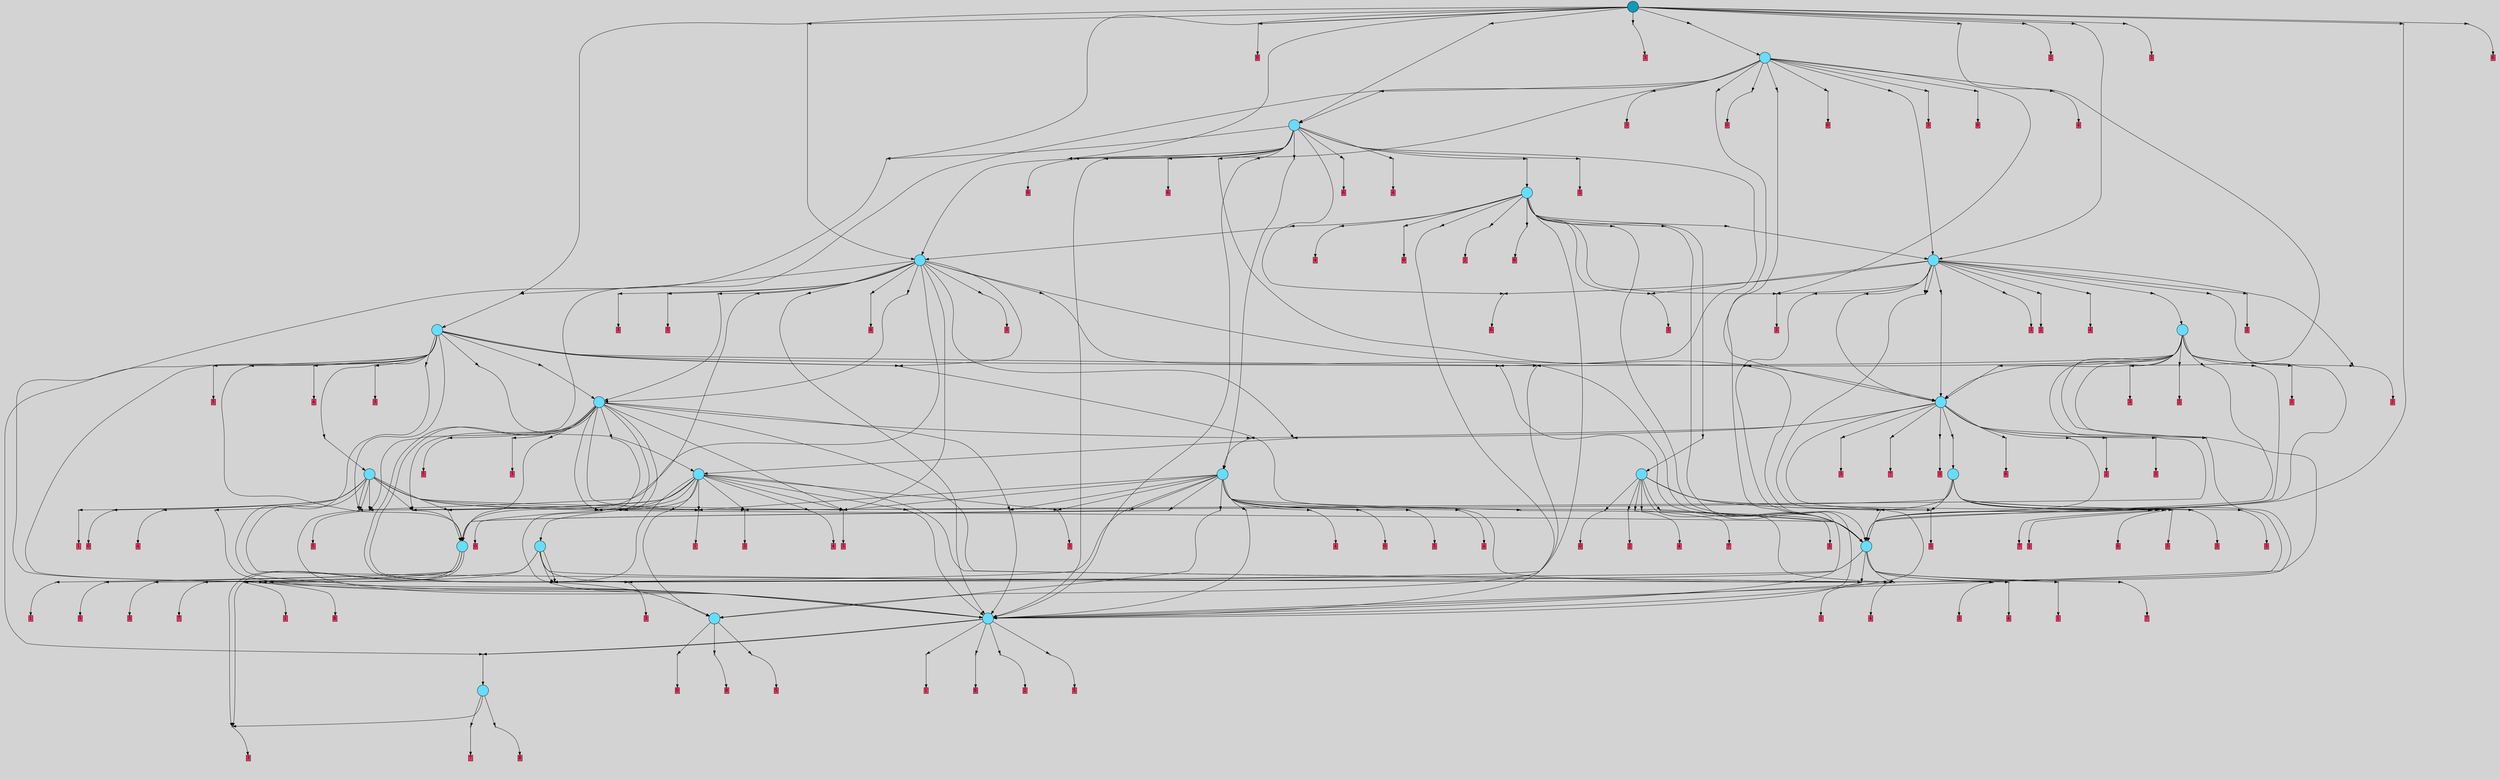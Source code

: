 // File exported with GEGELATI v1.3.1
// On the 2024-07-13 00:33:33
// With the MARL::MarlTPGGraphDotExporter
digraph{
	graph[pad = "0.212, 0.055" bgcolor = lightgray]
	node[shape=circle style = filled label = ""]
		T115 [fillcolor="#66ddff"]
		T201 [fillcolor="#66ddff"]
		T250 [fillcolor="#66ddff"]
		T272 [fillcolor="#66ddff"]
		T328 [fillcolor="#66ddff"]
		T329 [fillcolor="#66ddff"]
		T457 [fillcolor="#66ddff"]
		T469 [fillcolor="#66ddff"]
		T470 [fillcolor="#66ddff"]
		T471 [fillcolor="#66ddff"]
		T550 [fillcolor="#66ddff"]
		T615 [fillcolor="#66ddff"]
		T731 [fillcolor="#66ddff"]
		T766 [fillcolor="#66ddff"]
		T791 [fillcolor="#66ddff"]
		T822 [fillcolor="#66ddff"]
		T857 [fillcolor="#66ddff"]
		T918 [fillcolor="#66ddff"]
		T1012 [fillcolor="#66ddff"]
		T1122 [fillcolor="#66ddff"]
		T1140 [fillcolor="#1199bb"]
		P26508 [fillcolor="#cccccc" shape=point] //
		I26508 [shape=box style=invis label="1|7&4|1#4|5&#92;n5|1&3|1#1|1&#92;n"]
		P26508 -> I26508[style=invis]
		A15540 [fillcolor="#ff3366" shape=box margin=0.03 width=0 height=0 label="0"]
		T115 -> P26508 -> A15540
		P26509 [fillcolor="#cccccc" shape=point] //
		I26509 [shape=box style=invis label="8|3&2|2#0|4&#92;n2|7&0|3#2|2&#92;n8|7&2|7#2|1&#92;n2|0&1|2#1|7&#92;n6|3&1|7#2|4&#92;n"]
		P26509 -> I26509[style=invis]
		A15541 [fillcolor="#ff3366" shape=box margin=0.03 width=0 height=0 label="8"]
		T115 -> P26509 -> A15541
		P26510 [fillcolor="#cccccc" shape=point] //
		I26510 [shape=box style=invis label="1|5&3|4#2|4&#92;n7|5&2|3#0|1&#92;n4|2&0|1#3|4&#92;n"]
		P26510 -> I26510[style=invis]
		A15542 [fillcolor="#ff3366" shape=box margin=0.03 width=0 height=0 label="5"]
		T115 -> P26510 -> A15542
		P26511 [fillcolor="#cccccc" shape=point] //
		I26511 [shape=box style=invis label="0|6&4|1#1|4&#92;n4|6&4|6#4|2&#92;n7|5&2|0#3|2&#92;n0|3&3|4#1|6&#92;n3|7&3|0#2|7&#92;n3|4&0|0#4|6&#92;n"]
		P26511 -> I26511[style=invis]
		A15543 [fillcolor="#ff3366" shape=box margin=0.03 width=0 height=0 label="7"]
		T201 -> P26511 -> A15543
		P26512 [fillcolor="#cccccc" shape=point] //
		I26512 [shape=box style=invis label="8|5&4|1#4|4&#92;n0|0&2|5#2|7&#92;n"]
		P26512 -> I26512[style=invis]
		A15544 [fillcolor="#ff3366" shape=box margin=0.03 width=0 height=0 label="3"]
		T201 -> P26512 -> A15544
		P26513 [fillcolor="#cccccc" shape=point] //
		I26513 [shape=box style=invis label="1|3&1|0#4|1&#92;n1|6&4|2#3|0&#92;n1|0&2|7#2|4&#92;n7|7&4|6#1|7&#92;n3|5&4|6#3|6&#92;n5|7&2|7#4|0&#92;n7|1&1|7#1|1&#92;n2|3&3|3#4|0&#92;n"]
		P26513 -> I26513[style=invis]
		A15545 [fillcolor="#ff3366" shape=box margin=0.03 width=0 height=0 label="8"]
		T201 -> P26513 -> A15545
		P26514 [fillcolor="#cccccc" shape=point] //
		I26514 [shape=box style=invis label="0|3&1|4#4|1&#92;n5|4&0|3#1|5&#92;n4|1&1|5#2|1&#92;n4|4&1|1#0|5&#92;n6|4&0|1#2|0&#92;n6|2&3|6#3|1&#92;n3|7&4|1#0|0&#92;n6|5&4|4#1|7&#92;n0|0&0|5#2|4&#92;n"]
		P26514 -> I26514[style=invis]
		A15546 [fillcolor="#ff3366" shape=box margin=0.03 width=0 height=0 label="1"]
		T250 -> P26514 -> A15546
		T250 -> P26512
		P26515 [fillcolor="#cccccc" shape=point] //
		I26515 [shape=box style=invis label="2|5&3|2#1|0&#92;n0|0&0|2#2|2&#92;n2|3&4|6#2|0&#92;n0|5&1|7#4|4&#92;n5|6&4|7#3|0&#92;n1|5&0|2#3|3&#92;n8|7&2|3#2|0&#92;n2|7&1|3#0|6&#92;n8|4&3|0#1|6&#92;n6|2&0|7#1|0&#92;n"]
		P26515 -> I26515[style=invis]
		A15547 [fillcolor="#ff3366" shape=box margin=0.03 width=0 height=0 label="5"]
		T250 -> P26515 -> A15547
		P26516 [fillcolor="#cccccc" shape=point] //
		I26516 [shape=box style=invis label="8|6&2|7#3|1&#92;n6|3&3|2#0|5&#92;n1|5&2|0#3|1&#92;n0|6&1|6#1|0&#92;n7|7&3|6#2|2&#92;n1|3&0|4#2|1&#92;n"]
		P26516 -> I26516[style=invis]
		A15548 [fillcolor="#ff3366" shape=box margin=0.03 width=0 height=0 label="3"]
		T250 -> P26516 -> A15548
		T250 -> P26512
		P26517 [fillcolor="#cccccc" shape=point] //
		I26517 [shape=box style=invis label="0|5&1|5#3|4&#92;n5|6&4|6#2|0&#92;n8|4&3|0#1|6&#92;n8|2&3|3#1|1&#92;n6|2&1|5#4|1&#92;n4|7&0|2#2|2&#92;n8|7&2|3#2|0&#92;n"]
		P26517 -> I26517[style=invis]
		A15549 [fillcolor="#ff3366" shape=box margin=0.03 width=0 height=0 label="7"]
		T250 -> P26517 -> A15549
		P26518 [fillcolor="#cccccc" shape=point] //
		I26518 [shape=box style=invis label="0|3&1|4#4|1&#92;n6|4&0|3#0|5&#92;n3|7&2|4#2|0&#92;n3|7&4|1#0|0&#92;n4|4&1|1#0|5&#92;n0|0&0|5#2|6&#92;n4|1&1|5#2|1&#92;n6|7&3|6#3|1&#92;n"]
		P26518 -> I26518[style=invis]
		T272 -> P26518 -> T201
		P26519 [fillcolor="#cccccc" shape=point] //
		I26519 [shape=box style=invis label="0|0&0|1#1|5&#92;n2|7&0|5#1|1&#92;n"]
		P26519 -> I26519[style=invis]
		A15550 [fillcolor="#ff3366" shape=box margin=0.03 width=0 height=0 label="2"]
		T272 -> P26519 -> A15550
		T272 -> P26518
		P26520 [fillcolor="#cccccc" shape=point] //
		I26520 [shape=box style=invis label="0|0&0|2#2|2&#92;n2|3&4|6#2|0&#92;n0|5&1|7#4|4&#92;n5|6&4|7#3|0&#92;n1|5&0|2#3|3&#92;n2|7&1|3#0|6&#92;n4|5&3|6#4|7&#92;n8|3&2|3#2|0&#92;n8|4&3|0#1|6&#92;n6|2&0|7#1|0&#92;n"]
		P26520 -> I26520[style=invis]
		A15551 [fillcolor="#ff3366" shape=box margin=0.03 width=0 height=0 label="5"]
		T272 -> P26520 -> A15551
		P26521 [fillcolor="#cccccc" shape=point] //
		I26521 [shape=box style=invis label="0|3&1|4#4|1&#92;n6|4&0|3#0|5&#92;n4|1&1|5#2|1&#92;n6|2&3|6#3|1&#92;n4|4&1|1#0|5&#92;n6|4&0|1#2|0&#92;n3|7&4|1#0|4&#92;n6|2&0|7#0|6&#92;n0|0&0|5#2|4&#92;n"]
		P26521 -> I26521[style=invis]
		A15552 [fillcolor="#ff3366" shape=box margin=0.03 width=0 height=0 label="1"]
		T272 -> P26521 -> A15552
		P26522 [fillcolor="#cccccc" shape=point] //
		I26522 [shape=box style=invis label="5|6&2|6#2|0&#92;n2|7&0|0#3|6&#92;n6|7&0|3#4|7&#92;n8|5&2|7#0|2&#92;n3|0&2|0#4|3&#92;n7|4&3|3#2|1&#92;n"]
		P26522 -> I26522[style=invis]
		A15553 [fillcolor="#ff3366" shape=box margin=0.03 width=0 height=0 label="8"]
		T272 -> P26522 -> A15553
		P26523 [fillcolor="#cccccc" shape=point] //
		I26523 [shape=box style=invis label="2|6&0|5#1|6&#92;n5|6&4|3#4|7&#92;n0|4&1|4#4|1&#92;n3|7&2|4#2|0&#92;n4|0&1|5#4|1&#92;n5|4&1|1#1|5&#92;n6|4&0|2#3|5&#92;n6|5&0|6#4|2&#92;n8|6&1|1#0|6&#92;n"]
		P26523 -> I26523[style=invis]
		A15554 [fillcolor="#ff3366" shape=box margin=0.03 width=0 height=0 label="1"]
		T328 -> P26523 -> A15554
		P26524 [fillcolor="#cccccc" shape=point] //
		I26524 [shape=box style=invis label="6|3&3|5#3|5&#92;n8|7&3|4#1|5&#92;n2|4&3|5#3|4&#92;n6|4&2|4#1|0&#92;n0|0&2|0#3|1&#92;n0|3&4|3#1|7&#92;n2|7&2|4#4|6&#92;n"]
		P26524 -> I26524[style=invis]
		T328 -> P26524 -> T115
		P26525 [fillcolor="#cccccc" shape=point] //
		I26525 [shape=box style=invis label="0|5&1|5#3|4&#92;n8|2&3|3#1|1&#92;n8|4&3|0#1|6&#92;n5|6&4|6#2|0&#92;n6|2&1|5#3|1&#92;n4|7&0|2#2|2&#92;n8|7&2|3#2|0&#92;n"]
		P26525 -> I26525[style=invis]
		A15555 [fillcolor="#ff3366" shape=box margin=0.03 width=0 height=0 label="7"]
		T328 -> P26525 -> A15555
		P26526 [fillcolor="#cccccc" shape=point] //
		I26526 [shape=box style=invis label="6|4&0|1#2|0&#92;n6|5&0|7#1|6&#92;n7|7&3|1#1|3&#92;n6|2&3|6#3|1&#92;n6|7&4|5#0|4&#92;n0|0&0|5#1|4&#92;n4|4&1|1#0|5&#92;n1|1&0|2#4|4&#92;n2|7&3|3#2|5&#92;n"]
		P26526 -> I26526[style=invis]
		A15556 [fillcolor="#ff3366" shape=box margin=0.03 width=0 height=0 label="1"]
		T328 -> P26526 -> A15556
		P26527 [fillcolor="#cccccc" shape=point] //
		I26527 [shape=box style=invis label="6|6&1|0#3|2&#92;n8|6&4|6#4|4&#92;n7|0&2|5#2|7&#92;n"]
		P26527 -> I26527[style=invis]
		A15557 [fillcolor="#ff3366" shape=box margin=0.03 width=0 height=0 label="3"]
		T328 -> P26527 -> A15557
		P26528 [fillcolor="#cccccc" shape=point] //
		I26528 [shape=box style=invis label="0|0&2|5#2|7&#92;n7|1&2|6#2|0&#92;n1|0&3|5#2|5&#92;n"]
		P26528 -> I26528[style=invis]
		T328 -> P26528 -> T272
		P26529 [fillcolor="#cccccc" shape=point] //
		I26529 [shape=box style=invis label="6|1&1|5#1|6&#92;n3|7&3|4#1|5&#92;n7|0&2|5#2|7&#92;n8|6&4|1#1|4&#92;n"]
		P26529 -> I26529[style=invis]
		A15558 [fillcolor="#ff3366" shape=box margin=0.03 width=0 height=0 label="8"]
		T328 -> P26529 -> A15558
		P26530 [fillcolor="#cccccc" shape=point] //
		I26530 [shape=box style=invis label="0|7&2|2#4|7&#92;n8|5&2|0#3|5&#92;n4|7&0|5#2|4&#92;n5|6&1|3#1|1&#92;n2|0&4|2#2|5&#92;n5|5&2|6#1|2&#92;n6|6&3|5#3|7&#92;n0|1&3|7#4|5&#92;n3|6&0|5#1|5&#92;n"]
		P26530 -> I26530[style=invis]
		A15559 [fillcolor="#ff3366" shape=box margin=0.03 width=0 height=0 label="4"]
		T328 -> P26530 -> A15559
		T329 -> P26524
		P26531 [fillcolor="#cccccc" shape=point] //
		I26531 [shape=box style=invis label="6|2&3|6#3|1&#92;n6|5&0|7#1|6&#92;n7|7&3|1#1|3&#92;n6|4&0|1#0|0&#92;n6|7&4|5#0|4&#92;n0|0&0|5#1|4&#92;n4|4&1|1#0|5&#92;n1|1&0|2#4|4&#92;n2|7&3|3#2|5&#92;n4|7&1|4#0|1&#92;n"]
		P26531 -> I26531[style=invis]
		A15560 [fillcolor="#ff3366" shape=box margin=0.03 width=0 height=0 label="1"]
		T329 -> P26531 -> A15560
		P26532 [fillcolor="#cccccc" shape=point] //
		I26532 [shape=box style=invis label="7|1&2|6#2|0&#92;n0|1&2|5#2|7&#92;n6|1&2|7#2|1&#92;n1|0&3|5#2|5&#92;n"]
		P26532 -> I26532[style=invis]
		T329 -> P26532 -> T272
		P26533 [fillcolor="#cccccc" shape=point] //
		I26533 [shape=box style=invis label="0|7&2|2#4|7&#92;n8|1&2|0#3|5&#92;n4|7&0|5#2|4&#92;n5|6&1|3#1|1&#92;n6|6&3|5#3|7&#92;n2|0&4|2#2|5&#92;n0|1&3|7#4|5&#92;n3|6&0|5#1|5&#92;n"]
		P26533 -> I26533[style=invis]
		A15561 [fillcolor="#ff3366" shape=box margin=0.03 width=0 height=0 label="4"]
		T329 -> P26533 -> A15561
		P26534 [fillcolor="#cccccc" shape=point] //
		I26534 [shape=box style=invis label="6|1&1|5#1|6&#92;n8|6&4|1#2|4&#92;n3|1&3|4#1|5&#92;n7|0&2|5#2|7&#92;n"]
		P26534 -> I26534[style=invis]
		A15562 [fillcolor="#ff3366" shape=box margin=0.03 width=0 height=0 label="3"]
		T329 -> P26534 -> A15562
		T329 -> P26524
		P26535 [fillcolor="#cccccc" shape=point] //
		I26535 [shape=box style=invis label="8|7&1|3#2|0&#92;n2|5&3|2#1|0&#92;n7|5&4|1#4|4&#92;n0|0&0|2#2|2&#92;n0|5&1|7#4|4&#92;n7|7&1|3#1|6&#92;n1|5&0|2#3|3&#92;n5|6&4|7#3|0&#92;n2|0&3|6#4|4&#92;n8|4&3|0#1|6&#92;n"]
		P26535 -> I26535[style=invis]
		T457 -> P26535 -> T250
		P26536 [fillcolor="#cccccc" shape=point] //
		I26536 [shape=box style=invis label="2|6&1|3#2|5&#92;n8|7&4|0#2|3&#92;n1|0&3|5#2|5&#92;n5|4&3|7#3|5&#92;n7|6&1|0#2|0&#92;n4|0&2|6#2|0&#92;n"]
		P26536 -> I26536[style=invis]
		T457 -> P26536 -> T272
		P26537 [fillcolor="#cccccc" shape=point] //
		I26537 [shape=box style=invis label="5|6&4|4#3|2&#92;n5|7&4|3#0|5&#92;n3|0&3|4#4|0&#92;n7|3&2|0#3|1&#92;n5|3&3|1#2|2&#92;n2|5&2|1#2|5&#92;n0|2&0|4#3|6&#92;n8|3&1|5#0|3&#92;n8|4&2|2#3|6&#92;n7|5&0|6#4|5&#92;n"]
		P26537 -> I26537[style=invis]
		A15563 [fillcolor="#ff3366" shape=box margin=0.03 width=0 height=0 label="4"]
		T457 -> P26537 -> A15563
		P26538 [fillcolor="#cccccc" shape=point] //
		I26538 [shape=box style=invis label="6|4&0|1#2|0&#92;n2|7&3|3#2|5&#92;n7|7&3|1#1|3&#92;n6|7&4|5#0|4&#92;n0|0&0|5#1|4&#92;n4|6&1|1#0|5&#92;n1|1&0|2#4|4&#92;n6|5&0|7#1|6&#92;n"]
		P26538 -> I26538[style=invis]
		A15564 [fillcolor="#ff3366" shape=box margin=0.03 width=0 height=0 label="1"]
		T457 -> P26538 -> A15564
		P26539 [fillcolor="#cccccc" shape=point] //
		I26539 [shape=box style=invis label="1|5&4|7#4|5&#92;n1|5&1|0#0|0&#92;n3|0&4|2#3|2&#92;n"]
		P26539 -> I26539[style=invis]
		A15565 [fillcolor="#ff3366" shape=box margin=0.03 width=0 height=0 label="0"]
		T457 -> P26539 -> A15565
		P26540 [fillcolor="#cccccc" shape=point] //
		I26540 [shape=box style=invis label="6|0&4|7#0|4&#92;n8|4&2|4#3|2&#92;n2|4&2|5#2|5&#92;n4|7&3|2#0|1&#92;n"]
		P26540 -> I26540[style=invis]
		A15566 [fillcolor="#ff3366" shape=box margin=0.03 width=0 height=0 label="3"]
		T457 -> P26540 -> A15566
		P26541 [fillcolor="#cccccc" shape=point] //
		I26541 [shape=box style=invis label="7|4&0|5#3|0&#92;n6|6&2|0#4|4&#92;n4|4&0|0#1|5&#92;n6|7&3|5#3|3&#92;n0|4&4|5#4|5&#92;n0|4&1|4#4|1&#92;n3|2&0|2#2|2&#92;n1|7&0|7#3|3&#92;n2|5&3|2#1|0&#92;n6|0&1|4#1|0&#92;n"]
		P26541 -> I26541[style=invis]
		A15567 [fillcolor="#ff3366" shape=box margin=0.03 width=0 height=0 label="5"]
		T457 -> P26541 -> A15567
		P26542 [fillcolor="#cccccc" shape=point] //
		I26542 [shape=box style=invis label="0|6&1|6#3|1&#92;n3|2&2|6#3|6&#92;n4|3&2|5#2|0&#92;n0|7&0|7#3|0&#92;n5|0&4|7#2|6&#92;n6|7&0|2#0|0&#92;n"]
		P26542 -> I26542[style=invis]
		T457 -> P26542 -> T272
		T457 -> P26524
		T457 -> P26526
		P26543 [fillcolor="#cccccc" shape=point] //
		I26543 [shape=box style=invis label="5|6&1|3#1|1&#92;n8|1&2|0#3|0&#92;n1|7&0|5#4|2&#92;n8|7&2|5#2|4&#92;n3|0&2|3#1|5&#92;n6|5&3|7#4|7&#92;n"]
		P26543 -> I26543[style=invis]
		A15568 [fillcolor="#ff3366" shape=box margin=0.03 width=0 height=0 label="4"]
		T457 -> P26543 -> A15568
		P26544 [fillcolor="#cccccc" shape=point] //
		I26544 [shape=box style=invis label="2|4&3|6#3|6&#92;n0|1&3|0#3|5&#92;n7|1&0|4#1|6&#92;n7|1&3|0#0|7&#92;n3|1&3|4#3|0&#92;n3|5&3|0#2|0&#92;n7|7&1|3#4|0&#92;n4|5&2|2#2|0&#92;n5|6&3|2#1|6&#92;n"]
		P26544 -> I26544[style=invis]
		A15569 [fillcolor="#ff3366" shape=box margin=0.03 width=0 height=0 label="3"]
		T457 -> P26544 -> A15569
		P26545 [fillcolor="#cccccc" shape=point] //
		I26545 [shape=box style=invis label="2|0&4|0#3|6&#92;n7|6&1|6#0|3&#92;n"]
		P26545 -> I26545[style=invis]
		T457 -> P26545 -> T328
		P26546 [fillcolor="#cccccc" shape=point] //
		I26546 [shape=box style=invis label="2|4&3|5#3|4&#92;n8|7&3|4#1|5&#92;n4|3&3|5#3|5&#92;n6|4&2|4#1|0&#92;n0|0&2|0#3|1&#92;n2|7&2|4#4|6&#92;n"]
		P26546 -> I26546[style=invis]
		T457 -> P26546 -> T115
		P26547 [fillcolor="#cccccc" shape=point] //
		I26547 [shape=box style=invis label="8|7&1|3#2|0&#92;n2|5&3|2#1|0&#92;n7|5&4|1#4|4&#92;n5|6&4|7#3|0&#92;n0|5&3|7#4|4&#92;n7|7&1|3#1|6&#92;n1|5&0|2#3|3&#92;n0|0&0|2#2|2&#92;n2|0&3|6#4|4&#92;n8|4&3|0#1|6&#92;n"]
		P26547 -> I26547[style=invis]
		T457 -> P26547 -> T250
		P26548 [fillcolor="#cccccc" shape=point] //
		I26548 [shape=box style=invis label="7|5&4|1#4|4&#92;n8|7&1|3#2|0&#92;n0|0&0|2#2|2&#92;n2|3&3|6#4|4&#92;n7|7&1|3#1|6&#92;n0|0&2|2#3|7&#92;n1|5&0|2#4|3&#92;n0|5&1|7#4|4&#92;n5|6&4|7#3|3&#92;n8|4&3|0#1|6&#92;n"]
		P26548 -> I26548[style=invis]
		T469 -> P26548 -> T250
		P26549 [fillcolor="#cccccc" shape=point] //
		I26549 [shape=box style=invis label="4|0&2|6#2|0&#92;n2|6&1|3#2|5&#92;n7|7&1|0#2|0&#92;n5|1&4|6#2|0&#92;n"]
		P26549 -> I26549[style=invis]
		T469 -> P26549 -> T272
		P26550 [fillcolor="#cccccc" shape=point] //
		I26550 [shape=box style=invis label="2|0&4|0#3|6&#92;n7|6&3|6#0|3&#92;n7|1&0|3#1|6&#92;n"]
		P26550 -> I26550[style=invis]
		T469 -> P26550 -> T328
		P26551 [fillcolor="#cccccc" shape=point] //
		I26551 [shape=box style=invis label="1|5&4|7#4|5&#92;n1|5&4|5#0|4&#92;n7|0&4|0#4|6&#92;n"]
		P26551 -> I26551[style=invis]
		A15570 [fillcolor="#ff3366" shape=box margin=0.03 width=0 height=0 label="0"]
		T469 -> P26551 -> A15570
		P26552 [fillcolor="#cccccc" shape=point] //
		I26552 [shape=box style=invis label="1|7&0|2#4|0&#92;n6|7&0|2#4|5&#92;n1|5&0|6#1|0&#92;n3|3&2|6#4|6&#92;n7|0&1|6#4|0&#92;n"]
		P26552 -> I26552[style=invis]
		A15571 [fillcolor="#ff3366" shape=box margin=0.03 width=0 height=0 label="3"]
		T469 -> P26552 -> A15571
		T469 -> P26524
		P26553 [fillcolor="#cccccc" shape=point] //
		I26553 [shape=box style=invis label="8|7&1|3#2|0&#92;n2|5&3|2#1|0&#92;n7|5&4|1#4|4&#92;n0|0&0|2#2|2&#92;n0|5&1|7#4|4&#92;n5|6&4|7#3|0&#92;n1|5&0|2#3|3&#92;n7|7&1|7#1|6&#92;n2|0&3|6#4|4&#92;n8|4&3|0#1|6&#92;n"]
		P26553 -> I26553[style=invis]
		T469 -> P26553 -> T250
		P26554 [fillcolor="#cccccc" shape=point] //
		I26554 [shape=box style=invis label="6|0&1|5#2|2&#92;n3|2&1|3#0|7&#92;n2|0&3|5#3|4&#92;n0|0&2|0#1|1&#92;n2|1&2|4#2|4&#92;n6|3&0|5#3|5&#92;n0|3&4|3#1|7&#92;n1|1&4|3#0|4&#92;n8|7&2|4#1|5&#92;n"]
		P26554 -> I26554[style=invis]
		T469 -> P26554 -> T329
		P26555 [fillcolor="#cccccc" shape=point] //
		I26555 [shape=box style=invis label="8|3&1|5#0|3&#92;n5|1&3|1#4|0&#92;n2|0&2|0#3|0&#92;n0|2&0|4#3|6&#92;n7|0&2|1#3|0&#92;n5|0&4|0#3|7&#92;n7|3&2|0#3|1&#92;n5|7&4|3#0|2&#92;n5|0&1|2#1|6&#92;n"]
		P26555 -> I26555[style=invis]
		A15572 [fillcolor="#ff3366" shape=box margin=0.03 width=0 height=0 label="4"]
		T469 -> P26555 -> A15572
		T469 -> P26533
		T469 -> P26544
		T469 -> P26538
		P26556 [fillcolor="#cccccc" shape=point] //
		I26556 [shape=box style=invis label="8|7&1|3#2|1&#92;n6|2&0|7#1|0&#92;n5|1&3|7#2|4&#92;n6|2&4|6#1|0&#92;n3|7&4|3#3|0&#92;n2|6&1|3#0|1&#92;n5|1&2|0#1|4&#92;n0|0&0|2#2|2&#92;n7|5&4|3#0|3&#92;n4|7&3|5#3|0&#92;n"]
		P26556 -> I26556[style=invis]
		A15573 [fillcolor="#ff3366" shape=box margin=0.03 width=0 height=0 label="5"]
		T469 -> P26556 -> A15573
		T469 -> P26540
		P26557 [fillcolor="#cccccc" shape=point] //
		I26557 [shape=box style=invis label="2|4&3|5#3|4&#92;n0|5&3|0#2|7&#92;n8|7&3|4#1|5&#92;n6|3&3|5#3|5&#92;n6|4&2|4#1|0&#92;n0|0&2|0#3|1&#92;n0|3&4|3#1|7&#92;n2|7&2|4#4|6&#92;n"]
		P26557 -> I26557[style=invis]
		T469 -> P26557 -> T115
		T470 -> P26548
		P26558 [fillcolor="#cccccc" shape=point] //
		I26558 [shape=box style=invis label="2|6&1|3#2|5&#92;n8|7&4|0#2|3&#92;n4|0&2|6#2|0&#92;n7|6&1|0#2|0&#92;n5|1&4|6#2|0&#92;n"]
		P26558 -> I26558[style=invis]
		T470 -> P26558 -> T272
		T470 -> P26550
		P26559 [fillcolor="#cccccc" shape=point] //
		I26559 [shape=box style=invis label="1|3&4|5#0|4&#92;n1|5&4|7#4|5&#92;n7|0&4|0#4|6&#92;n"]
		P26559 -> I26559[style=invis]
		A15574 [fillcolor="#ff3366" shape=box margin=0.03 width=0 height=0 label="0"]
		T470 -> P26559 -> A15574
		T470 -> P26556
		T470 -> P26552
		T470 -> P26553
		P26560 [fillcolor="#cccccc" shape=point] //
		I26560 [shape=box style=invis label="0|1&3|7#4|5&#92;n8|1&2|0#3|5&#92;n8|3&2|3#2|5&#92;n4|7&3|5#2|4&#92;n5|6&1|3#1|1&#92;n6|6&3|5#3|7&#92;n2|0&4|2#2|5&#92;n0|7&2|2#4|7&#92;n3|6&0|5#1|5&#92;n"]
		P26560 -> I26560[style=invis]
		A15575 [fillcolor="#ff3366" shape=box margin=0.03 width=0 height=0 label="4"]
		T470 -> P26560 -> A15575
		T470 -> P26544
		P26561 [fillcolor="#cccccc" shape=point] //
		I26561 [shape=box style=invis label="6|4&0|1#2|0&#92;n4|6&1|1#0|4&#92;n2|7&3|3#2|5&#92;n6|7&4|5#0|4&#92;n2|7&3|1#1|3&#92;n0|0&0|5#1|4&#92;n6|0&4|3#3|0&#92;n6|5&0|7#1|6&#92;n"]
		P26561 -> I26561[style=invis]
		A15576 [fillcolor="#ff3366" shape=box margin=0.03 width=0 height=0 label="1"]
		T470 -> P26561 -> A15576
		P26562 [fillcolor="#cccccc" shape=point] //
		I26562 [shape=box style=invis label="2|0&3|2#4|0&#92;n6|7&0|2#0|0&#92;n4|7&2|5#2|0&#92;n3|2&4|6#3|6&#92;n0|7&0|7#3|0&#92;n0|1&1|0#3|3&#92;n5|0&4|7#2|6&#92;n"]
		P26562 -> I26562[style=invis]
		T470 -> P26562 -> T272
		T470 -> P26526
		T470 -> P26558
		T470 -> P26551
		T471 -> P26548
		P26563 [fillcolor="#cccccc" shape=point] //
		I26563 [shape=box style=invis label="8|7&4|3#2|3&#92;n2|6&1|3#2|5&#92;n4|0&2|6#2|0&#92;n7|6&1|0#2|0&#92;n"]
		P26563 -> I26563[style=invis]
		T471 -> P26563 -> T272
		T471 -> P26550
		T471 -> P26551
		P26564 [fillcolor="#cccccc" shape=point] //
		I26564 [shape=box style=invis label="8|7&1|3#2|1&#92;n5|2&2|0#2|4&#92;n5|1&3|7#2|4&#92;n6|2&4|6#1|0&#92;n3|7&4|3#3|0&#92;n2|6&1|3#0|1&#92;n0|0&0|2#2|2&#92;n7|5&4|3#0|3&#92;n6|2&0|1#1|0&#92;n4|7&3|5#3|0&#92;n"]
		P26564 -> I26564[style=invis]
		A15577 [fillcolor="#ff3366" shape=box margin=0.03 width=0 height=0 label="5"]
		T471 -> P26564 -> A15577
		T471 -> P26542
		T471 -> P26524
		P26565 [fillcolor="#cccccc" shape=point] //
		I26565 [shape=box style=invis label="8|7&1|3#2|0&#92;n2|5&3|2#1|0&#92;n0|0&0|2#2|2&#92;n7|5&4|1#4|4&#92;n0|5&1|7#4|4&#92;n5|6&4|7#3|0&#92;n1|5&0|2#3|3&#92;n7|7&1|7#1|6&#92;n2|0&3|6#4|4&#92;n4|4&3|0#1|6&#92;n"]
		P26565 -> I26565[style=invis]
		T471 -> P26565 -> T250
		T471 -> P26554
		P26566 [fillcolor="#cccccc" shape=point] //
		I26566 [shape=box style=invis label="8|3&1|5#0|3&#92;n5|0&1|2#1|6&#92;n2|5&2|7#2|3&#92;n5|6&4|7#4|3&#92;n0|2&0|4#3|6&#92;n7|3&2|0#3|1&#92;n5|0&4|0#3|7&#92;n5|1&3|1#4|0&#92;n5|7&4|3#0|2&#92;n7|4&2|1#3|0&#92;n"]
		P26566 -> I26566[style=invis]
		T471 -> P26566 -> T457
		T471 -> P26533
		T471 -> P26544
		P26567 [fillcolor="#cccccc" shape=point] //
		I26567 [shape=box style=invis label="6|0&4|5#4|7&#92;n7|7&2|5#0|7&#92;n0|7&3|4#1|5&#92;n"]
		P26567 -> I26567[style=invis]
		A15578 [fillcolor="#ff3366" shape=box margin=0.03 width=0 height=0 label="3"]
		T471 -> P26567 -> A15578
		T471 -> P26538
		T471 -> P26524
		P26568 [fillcolor="#cccccc" shape=point] //
		I26568 [shape=box style=invis label="7|5&0|1#4|4&#92;n8|5&3|0#4|7&#92;n8|4&3|0#1|6&#92;n1|5&1|2#4|3&#92;n8|6&4|7#3|1&#92;n7|7&1|3#1|6&#92;n2|7&3|6#4|4&#92;n0|0&0|2#2|2&#92;n8|0&4|6#3|5&#92;n5|2&2|5#0|6&#92;n"]
		P26568 -> I26568[style=invis]
		T550 -> P26568 -> T471
		P26569 [fillcolor="#cccccc" shape=point] //
		I26569 [shape=box style=invis label="3|2&2|7#4|0&#92;n4|0&2|6#2|6&#92;n3|7&1|6#3|1&#92;n"]
		P26569 -> I26569[style=invis]
		T550 -> P26569 -> T272
		P26570 [fillcolor="#cccccc" shape=point] //
		I26570 [shape=box style=invis label="3|0&2|3#0|4&#92;n7|1&0|3#1|6&#92;n1|5&0|1#0|5&#92;n3|2&3|5#1|7&#92;n7|7&2|6#2|5&#92;n"]
		P26570 -> I26570[style=invis]
		T550 -> P26570 -> T328
		P26571 [fillcolor="#cccccc" shape=point] //
		I26571 [shape=box style=invis label="4|3&2|7#3|4&#92;n1|4&0|2#4|4&#92;n4|2&1|7#4|0&#92;n6|2&4|0#3|2&#92;n7|0&3|6#0|5&#92;n"]
		P26571 -> I26571[style=invis]
		A15579 [fillcolor="#ff3366" shape=box margin=0.03 width=0 height=0 label="3"]
		T550 -> P26571 -> A15579
		P26572 [fillcolor="#cccccc" shape=point] //
		I26572 [shape=box style=invis label="8|7&1|3#2|0&#92;n7|5&4|1#4|4&#92;n0|0&0|2#2|2&#92;n0|5&1|7#4|4&#92;n8|4&3|0#1|6&#92;n5|3&4|7#3|0&#92;n1|5&0|2#3|3&#92;n7|7&1|7#1|6&#92;n2|0&3|6#4|4&#92;n6|5&1|2#4|0&#92;n"]
		P26572 -> I26572[style=invis]
		T550 -> P26572 -> T250
		P26573 [fillcolor="#cccccc" shape=point] //
		I26573 [shape=box style=invis label="0|0&2|0#1|1&#92;n5|0&1|7#3|4&#92;n3|2&1|3#0|7&#92;n6|0&1|5#2|2&#92;n2|1&2|4#2|4&#92;n1|1&4|3#0|4&#92;n0|3&4|3#1|7&#92;n6|7&0|5#3|5&#92;n8|7&1|4#1|5&#92;n"]
		P26573 -> I26573[style=invis]
		T550 -> P26573 -> T470
		P26574 [fillcolor="#cccccc" shape=point] //
		I26574 [shape=box style=invis label="7|1&0|3#1|6&#92;n7|6&3|6#0|3&#92;n2|0&4|0#0|6&#92;n"]
		P26574 -> I26574[style=invis]
		T550 -> P26574 -> T328
		P26575 [fillcolor="#cccccc" shape=point] //
		I26575 [shape=box style=invis label="8|4&3|3#0|5&#92;n6|5&1|7#1|4&#92;n2|4&2|2#4|6&#92;n8|5&1|3#4|2&#92;n0|0&0|1#2|4&#92;n6|1&0|7#3|4&#92;n0|4&3|0#1|3&#92;n"]
		P26575 -> I26575[style=invis]
		T550 -> P26575 -> T115
		P26576 [fillcolor="#cccccc" shape=point] //
		I26576 [shape=box style=invis label="6|2&0|7#1|0&#92;n8|4&3|0#1|6&#92;n1|4&2|3#1|0&#92;n5|6&4|7#3|0&#92;n2|7&0|2#2|0&#92;n0|5&0|5#1|3&#92;n8|7&2|3#2|0&#92;n8|2&1|4#4|0&#92;n0|0&4|2#2|2&#92;n1|5&0|2#3|3&#92;n"]
		P26576 -> I26576[style=invis]
		A15580 [fillcolor="#ff3366" shape=box margin=0.03 width=0 height=0 label="5"]
		T550 -> P26576 -> A15580
		T550 -> P26558
		P26577 [fillcolor="#cccccc" shape=point] //
		I26577 [shape=box style=invis label="4|5&0|5#2|4&#92;n3|6&0|5#1|5&#92;n8|1&2|0#3|5&#92;n1|0&4|2#2|5&#92;n5|6&1|3#3|1&#92;n8|6&3|5#3|7&#92;n6|1&4|5#1|5&#92;n"]
		P26577 -> I26577[style=invis]
		A15581 [fillcolor="#ff3366" shape=box margin=0.03 width=0 height=0 label="4"]
		T550 -> P26577 -> A15581
		T550 -> P26529
		T550 -> P26570
		T550 -> P26518
		P26578 [fillcolor="#cccccc" shape=point] //
		I26578 [shape=box style=invis label="0|6&1|6#3|1&#92;n0|7&4|7#3|0&#92;n3|2&2|6#3|6&#92;n0|0&4|1#1|0&#92;n4|3&2|5#2|0&#92;n6|7&0|2#0|0&#92;n"]
		P26578 -> I26578[style=invis]
		T550 -> P26578 -> T469
		P26579 [fillcolor="#cccccc" shape=point] //
		I26579 [shape=box style=invis label="8|3&4|5#0|0&#92;n8|0&4|6#3|5&#92;n0|0&0|2#2|2&#92;n1|5&0|2#4|3&#92;n7|7&1|3#1|6&#92;n7|0&2|2#3|7&#92;n7|3&1|7#2|3&#92;n8|4&3|1#1|6&#92;n7|5&0|1#4|4&#92;n5|6&4|7#3|1&#92;n"]
		P26579 -> I26579[style=invis]
		T615 -> P26579 -> T471
		P26580 [fillcolor="#cccccc" shape=point] //
		I26580 [shape=box style=invis label="3|7&1|6#3|5&#92;n7|6&1|0#2|0&#92;n0|2&4|6#2|5&#92;n4|0&4|6#2|0&#92;n6|4&1|4#3|1&#92;n4|4&2|6#2|6&#92;n"]
		P26580 -> I26580[style=invis]
		T615 -> P26580 -> T272
		P26581 [fillcolor="#cccccc" shape=point] //
		I26581 [shape=box style=invis label="1|3&0|2#4|4&#92;n4|2&1|7#4|0&#92;n7|0&3|6#0|5&#92;n6|2&4|0#3|2&#92;n"]
		P26581 -> I26581[style=invis]
		A15582 [fillcolor="#ff3366" shape=box margin=0.03 width=0 height=0 label="3"]
		T615 -> P26581 -> A15582
		P26582 [fillcolor="#cccccc" shape=point] //
		I26582 [shape=box style=invis label="1|4&3|6#3|6&#92;n7|7&1|3#4|0&#92;n6|0&3|5#4|1&#92;n5|0&3|2#2|0&#92;n6|4&2|1#3|0&#92;n5|4&3|2#1|6&#92;n7|5&1|6#0|6&#92;n7|1&3|0#0|7&#92;n3|5&3|0#2|0&#92;n3|5&3|4#0|7&#92;n"]
		P26582 -> I26582[style=invis]
		A15583 [fillcolor="#ff3366" shape=box margin=0.03 width=0 height=0 label="3"]
		T615 -> P26582 -> A15583
		T615 -> P26544
		P26583 [fillcolor="#cccccc" shape=point] //
		I26583 [shape=box style=invis label="5|4&3|6#1|0&#92;n8|4&0|2#2|4&#92;n6|5&2|2#2|0&#92;n6|4&0|1#3|4&#92;n5|7&3|4#1|1&#92;n6|0&3|5#3|1&#92;n4|0&2|1#4|6&#92;n3|5&3|0#2|0&#92;n"]
		P26583 -> I26583[style=invis]
		A15584 [fillcolor="#ff3366" shape=box margin=0.03 width=0 height=0 label="3"]
		T615 -> P26583 -> A15584
		P26584 [fillcolor="#cccccc" shape=point] //
		I26584 [shape=box style=invis label="0|2&3|0#4|4&#92;n8|0&1|7#2|0&#92;n2|3&3|6#4|4&#92;n7|6&4|6#1|5&#92;n7|4&3|0#3|6&#92;n0|0&2|2#1|7&#92;n7|5&3|1#4|4&#92;n0|3&1|3#4|1&#92;n1|0&2|4#0|2&#92;n"]
		P26584 -> I26584[style=invis]
		T615 -> P26584 -> T250
		P26585 [fillcolor="#cccccc" shape=point] //
		I26585 [shape=box style=invis label="0|0&4|7#3|6&#92;n0|6&3|6#3|1&#92;n6|1&2|5#2|0&#92;n6|2&1|3#0|7&#92;n3|4&2|0#1|7&#92;n1|6&0|0#1|1&#92;n7|0&0|0#4|7&#92;n0|4&4|1#1|3&#92;n0|3&4|1#4|5&#92;n6|7&0|5#0|0&#92;n"]
		P26585 -> I26585[style=invis]
		T615 -> P26585 -> T469
		P26586 [fillcolor="#cccccc" shape=point] //
		I26586 [shape=box style=invis label="7|7&1|3#2|7&#92;n6|0&1|3#2|2&#92;n2|3&0|0#4|1&#92;n"]
		P26586 -> I26586[style=invis]
		T615 -> P26586 -> T328
		T615 -> P26570
		P26587 [fillcolor="#cccccc" shape=point] //
		I26587 [shape=box style=invis label="6|1&1|5#1|6&#92;n3|7&3|4#1|5&#92;n6|6&1|6#4|6&#92;n7|0&2|5#2|7&#92;n"]
		P26587 -> I26587[style=invis]
		A15585 [fillcolor="#ff3366" shape=box margin=0.03 width=0 height=0 label="8"]
		T615 -> P26587 -> A15585
		P26588 [fillcolor="#cccccc" shape=point] //
		I26588 [shape=box style=invis label="5|1&1|1#3|0&#92;n6|6&1|6#0|7&#92;n1|7&1|1#0|6&#92;n7|0&1|6#4|5&#92;n3|4&1|0#2|2&#92;n"]
		P26588 -> I26588[style=invis]
		T615 -> P26588 -> T328
		P26589 [fillcolor="#cccccc" shape=point] //
		I26589 [shape=box style=invis label="8|4&2|3#0|5&#92;n6|5&1|7#2|4&#92;n8|5&1|3#4|2&#92;n0|4&3|0#1|3&#92;n0|3&3|1#0|1&#92;n0|0&0|1#2|4&#92;n6|1&0|7#3|4&#92;n0|5&2|7#1|2&#92;n"]
		P26589 -> I26589[style=invis]
		T615 -> P26589 -> T550
		P26590 [fillcolor="#cccccc" shape=point] //
		I26590 [shape=box style=invis label="8|3&4|5#0|0&#92;n2|3&3|6#4|4&#92;n0|0&0|2#2|2&#92;n1|5&0|2#4|3&#92;n7|7&1|3#1|6&#92;n0|0&2|2#3|7&#92;n7|5&0|1#4|4&#92;n8|4&3|1#1|6&#92;n8|0&4|6#3|5&#92;n7|6&4|7#3|1&#92;n"]
		P26590 -> I26590[style=invis]
		T615 -> P26590 -> T471
		T615 -> P26558
		P26591 [fillcolor="#cccccc" shape=point] //
		I26591 [shape=box style=invis label="0|7&4|2#4|7&#92;n4|7&0|5#2|4&#92;n6|6&3|5#3|7&#92;n5|6&1|3#1|1&#92;n2|0&4|2#2|5&#92;n0|1&3|7#4|5&#92;n3|6&0|5#1|5&#92;n"]
		P26591 -> I26591[style=invis]
		A15586 [fillcolor="#ff3366" shape=box margin=0.03 width=0 height=0 label="6"]
		T731 -> P26591 -> A15586
		P26592 [fillcolor="#cccccc" shape=point] //
		I26592 [shape=box style=invis label="1|0&1|0#3|6&#92;n4|5&2|2#2|3&#92;n5|6&3|2#1|6&#92;n6|2&1|1#4|1&#92;n7|1&3|0#0|7&#92;n7|4&1|6#2|5&#92;n0|7&1|3#4|4&#92;n2|4&3|6#3|6&#92;n0|0&3|0#3|5&#92;n"]
		P26592 -> I26592[style=invis]
		A15587 [fillcolor="#ff3366" shape=box margin=0.03 width=0 height=0 label="3"]
		T731 -> P26592 -> A15587
		P26593 [fillcolor="#cccccc" shape=point] //
		I26593 [shape=box style=invis label="1|7&0|2#4|5&#92;n7|0&1|6#2|0&#92;n0|6&2|1#1|4&#92;n3|6&2|6#4|6&#92;n1|7&0|2#4|0&#92;n2|2&1|5#4|0&#92;n"]
		P26593 -> I26593[style=invis]
		A15588 [fillcolor="#ff3366" shape=box margin=0.03 width=0 height=0 label="3"]
		T731 -> P26593 -> A15588
		P26594 [fillcolor="#cccccc" shape=point] //
		I26594 [shape=box style=invis label="7|6&4|5#1|5&#92;n8|0&1|7#2|0&#92;n7|4&3|0#3|6&#92;n0|0&1|3#3|4&#92;n8|1&1|1#0|0&#92;n7|5&0|1#4|4&#92;n0|0&2|2#1|7&#92;n1|0&2|4#0|2&#92;n5|1&3|0#0|3&#92;n"]
		P26594 -> I26594[style=invis]
		A15589 [fillcolor="#ff3366" shape=box margin=0.03 width=0 height=0 label="7"]
		T731 -> P26594 -> A15589
		P26595 [fillcolor="#cccccc" shape=point] //
		I26595 [shape=box style=invis label="1|7&0|2#4|2&#92;n7|0&1|6#4|0&#92;n1|4&1|1#3|6&#92;n1|0&0|0#1|0&#92;n3|3&2|6#4|6&#92;n"]
		P26595 -> I26595[style=invis]
		A15590 [fillcolor="#ff3366" shape=box margin=0.03 width=0 height=0 label="3"]
		T731 -> P26595 -> A15590
		P26596 [fillcolor="#cccccc" shape=point] //
		I26596 [shape=box style=invis label="7|5&0|7#3|7&#92;n2|1&1|2#4|2&#92;n1|0&0|5#3|2&#92;n6|5&2|3#0|2&#92;n3|7&0|3#0|1&#92;n1|2&0|4#2|0&#92;n6|1&2|5#4|1&#92;n2|7&1|3#4|7&#92;n"]
		P26596 -> I26596[style=invis]
		A15591 [fillcolor="#ff3366" shape=box margin=0.03 width=0 height=0 label="3"]
		T731 -> P26596 -> A15591
		T731 -> P26551
		P26597 [fillcolor="#cccccc" shape=point] //
		I26597 [shape=box style=invis label="2|7&3|7#0|7&#92;n3|3&2|6#4|6&#92;n7|2&2|0#1|6&#92;n0|0&1|6#2|0&#92;n1|7&3|2#4|0&#92;n"]
		P26597 -> I26597[style=invis]
		A15592 [fillcolor="#ff3366" shape=box margin=0.03 width=0 height=0 label="2"]
		T731 -> P26597 -> A15592
		P26598 [fillcolor="#cccccc" shape=point] //
		I26598 [shape=box style=invis label="7|6&3|6#0|3&#92;n2|0&4|0#1|6&#92;n"]
		P26598 -> I26598[style=invis]
		T731 -> P26598 -> T328
		T731 -> P26533
		P26599 [fillcolor="#cccccc" shape=point] //
		I26599 [shape=box style=invis label="0|5&1|0#0|4&#92;n1|0&2|0#3|6&#92;n2|4&3|6#3|6&#92;n6|2&1|1#4|1&#92;n5|6&3|2#1|0&#92;n7|1&3|0#0|7&#92;n7|4&1|6#2|5&#92;n0|7&1|3#4|4&#92;n0|0&3|0#3|5&#92;n"]
		P26599 -> I26599[style=invis]
		A15593 [fillcolor="#ff3366" shape=box margin=0.03 width=0 height=0 label="3"]
		T766 -> P26599 -> A15593
		T766 -> P26593
		P26600 [fillcolor="#cccccc" shape=point] //
		I26600 [shape=box style=invis label="7|6&4|5#1|5&#92;n7|5&0|1#4|4&#92;n7|4&3|0#3|6&#92;n0|4&1|3#3|4&#92;n0|0&2|2#1|7&#92;n8|0&1|7#2|0&#92;n8|1&1|1#0|0&#92;n1|0&2|4#0|2&#92;n5|0&3|0#0|3&#92;n"]
		P26600 -> I26600[style=invis]
		A15594 [fillcolor="#ff3366" shape=box margin=0.03 width=0 height=0 label="7"]
		T766 -> P26600 -> A15594
		P26601 [fillcolor="#cccccc" shape=point] //
		I26601 [shape=box style=invis label="7|6&3|6#0|3&#92;n8|0&0|5#2|2&#92;n"]
		P26601 -> I26601[style=invis]
		T766 -> P26601 -> T328
		P26602 [fillcolor="#cccccc" shape=point] //
		I26602 [shape=box style=invis label="4|0&2|6#2|0&#92;n2|6&1|3#4|5&#92;n8|7&4|3#2|3&#92;n7|6&1|0#2|0&#92;n7|0&0|1#1|5&#92;n"]
		P26602 -> I26602[style=invis]
		T766 -> P26602 -> T272
		P26603 [fillcolor="#cccccc" shape=point] //
		I26603 [shape=box style=invis label="1|4&0|1#1|0&#92;n8|0&4|6#3|2&#92;n0|2&0|6#2|4&#92;n8|2&4|0#4|6&#92;n"]
		P26603 -> I26603[style=invis]
		T766 -> P26603 -> T731
		P26604 [fillcolor="#cccccc" shape=point] //
		I26604 [shape=box style=invis label="2|4&3|6#3|6&#92;n4|1&3|0#1|7&#92;n5|6&3|2#1|0&#92;n1|0&1|0#3|6&#92;n7|4&1|6#2|5&#92;n7|0&2|5#1|3&#92;n2|5&2|2#2|3&#92;n0|0&3|1#3|5&#92;n"]
		P26604 -> I26604[style=invis]
		A15595 [fillcolor="#ff3366" shape=box margin=0.03 width=0 height=0 label="3"]
		T766 -> P26604 -> A15595
		P26605 [fillcolor="#cccccc" shape=point] //
		I26605 [shape=box style=invis label="1|5&0|0#0|0&#92;n0|5&2|7#3|2&#92;n2|4&4|2#1|0&#92;n0|4&3|0#1|3&#92;n4|0&0|3#3|0&#92;n4|3&1|7#2|4&#92;n7|5&1|3#4|2&#92;n7|1&1|5#3|2&#92;n0|0&0|1#2|4&#92;n"]
		P26605 -> I26605[style=invis]
		A15596 [fillcolor="#ff3366" shape=box margin=0.03 width=0 height=0 label="6"]
		T766 -> P26605 -> A15596
		P26606 [fillcolor="#cccccc" shape=point] //
		I26606 [shape=box style=invis label="7|1&1|5#3|2&#92;n2|4&4|2#1|0&#92;n0|5&2|7#3|2&#92;n0|4&2|0#1|3&#92;n4|0&0|3#3|0&#92;n4|5&1|7#2|4&#92;n7|5&1|3#4|2&#92;n1|5&0|0#0|0&#92;n0|0&0|1#2|4&#92;n"]
		P26606 -> I26606[style=invis]
		A15597 [fillcolor="#ff3366" shape=box margin=0.03 width=0 height=0 label="2"]
		T766 -> P26606 -> A15597
		T766 -> P26566
		P26607 [fillcolor="#cccccc" shape=point] //
		I26607 [shape=box style=invis label="2|4&3|6#3|6&#92;n3|5&3|0#2|0&#92;n6|4&0|1#3|0&#92;n5|4&3|2#1|6&#92;n7|1&3|0#0|7&#92;n3|1&3|4#3|1&#92;n4|5&2|2#2|0&#92;n7|5&1|6#0|6&#92;n6|0&3|5#4|1&#92;n7|0&0|2#3|2&#92;n"]
		P26607 -> I26607[style=invis]
		A15598 [fillcolor="#ff3366" shape=box margin=0.03 width=0 height=0 label="3"]
		T766 -> P26607 -> A15598
		T766 -> P26585
		P26608 [fillcolor="#cccccc" shape=point] //
		I26608 [shape=box style=invis label="7|1&2|3#0|5&#92;n3|5&0|4#0|4&#92;n0|2&2|6#4|6&#92;n7|6&2|7#4|4&#92;n7|0&1|2#2|5&#92;n"]
		P26608 -> I26608[style=invis]
		A15599 [fillcolor="#ff3366" shape=box margin=0.03 width=0 height=0 label="3"]
		T791 -> P26608 -> A15599
		P26609 [fillcolor="#cccccc" shape=point] //
		I26609 [shape=box style=invis label="0|2&4|6#3|3&#92;n7|6&4|0#4|2&#92;n2|7&1|0#2|7&#92;n1|0&4|2#4|7&#92;n2|5&3|7#1|5&#92;n1|5&4|5#0|4&#92;n5|1&0|4#4|3&#92;n"]
		P26609 -> I26609[style=invis]
		T791 -> P26609 -> T766
		P26610 [fillcolor="#cccccc" shape=point] //
		I26610 [shape=box style=invis label="1|5&0|4#1|5&#92;n7|7&3|2#0|3&#92;n1|0&4|0#1|2&#92;n8|5&3|2#0|7&#92;n"]
		P26610 -> I26610[style=invis]
		T791 -> P26610 -> T328
		P26611 [fillcolor="#cccccc" shape=point] //
		I26611 [shape=box style=invis label="2|3&0|5#1|2&#92;n7|0&3|2#3|1&#92;n7|1&3|3#1|6&#92;n1|5&0|3#3|0&#92;n6|3&2|1#4|0&#92;n6|4&2|7#4|7&#92;n"]
		P26611 -> I26611[style=invis]
		A15600 [fillcolor="#ff3366" shape=box margin=0.03 width=0 height=0 label="2"]
		T791 -> P26611 -> A15600
		P26612 [fillcolor="#cccccc" shape=point] //
		I26612 [shape=box style=invis label="2|1&0|6#3|5&#92;n6|0&1|3#2|2&#92;n7|1&1|3#2|7&#92;n2|3&0|0#4|1&#92;n"]
		P26612 -> I26612[style=invis]
		T791 -> P26612 -> T328
		T791 -> P26552
		P26613 [fillcolor="#cccccc" shape=point] //
		I26613 [shape=box style=invis label="6|1&4|4#0|0&#92;n2|0&2|4#2|4&#92;n5|0&0|3#3|2&#92;n2|5&3|3#4|6&#92;n3|5&2|3#1|7&#92;n"]
		P26613 -> I26613[style=invis]
		A15601 [fillcolor="#ff3366" shape=box margin=0.03 width=0 height=0 label="3"]
		T791 -> P26613 -> A15601
		P26614 [fillcolor="#cccccc" shape=point] //
		I26614 [shape=box style=invis label="1|5&0|0#0|0&#92;n7|1&1|5#3|2&#92;n0|5&2|7#3|2&#92;n0|4&3|0#0|3&#92;n4|5&1|7#2|4&#92;n7|5&1|3#4|2&#92;n2|4&4|2#1|0&#92;n0|0&0|1#2|4&#92;n"]
		P26614 -> I26614[style=invis]
		A15602 [fillcolor="#ff3366" shape=box margin=0.03 width=0 height=0 label="2"]
		T791 -> P26614 -> A15602
		T791 -> P26586
		T791 -> P26533
		T791 -> P26602
		T791 -> P26575
		P26615 [fillcolor="#cccccc" shape=point] //
		I26615 [shape=box style=invis label="3|5&0|7#0|7&#92;n0|0&3|5#3|4&#92;n7|6&2|4#4|4&#92;n7|1&2|6#0|5&#92;n7|2&1|2#2|5&#92;n"]
		P26615 -> I26615[style=invis]
		A15603 [fillcolor="#ff3366" shape=box margin=0.03 width=0 height=0 label="3"]
		T822 -> P26615 -> A15603
		P26616 [fillcolor="#cccccc" shape=point] //
		I26616 [shape=box style=invis label="1|2&0|1#3|7&#92;n7|5&0|2#3|4&#92;n1|0&4|2#4|3&#92;n5|1&0|4#4|3&#92;n8|7&1|0#2|4&#92;n7|4&3|5#2|1&#92;n"]
		P26616 -> I26616[style=invis]
		T822 -> P26616 -> T766
		P26617 [fillcolor="#cccccc" shape=point] //
		I26617 [shape=box style=invis label="7|7&3|2#0|3&#92;n1|0&4|0#1|2&#92;n5|5&3|3#0|7&#92;n"]
		P26617 -> I26617[style=invis]
		T822 -> P26617 -> T328
		P26618 [fillcolor="#cccccc" shape=point] //
		I26618 [shape=box style=invis label="0|0&3|1#2|4&#92;n0|5&2|7#3|2&#92;n4|5&1|7#2|4&#92;n1|6&0|0#0|0&#92;n7|5&1|3#4|2&#92;n2|4&4|2#1|0&#92;n0|4&2|0#0|3&#92;n"]
		P26618 -> I26618[style=invis]
		A15604 [fillcolor="#ff3366" shape=box margin=0.03 width=0 height=0 label="2"]
		T822 -> P26618 -> A15604
		P26619 [fillcolor="#cccccc" shape=point] //
		I26619 [shape=box style=invis label="7|0&2|2#2|7&#92;n"]
		P26619 -> I26619[style=invis]
		T822 -> P26619 -> T791
		P26620 [fillcolor="#cccccc" shape=point] //
		I26620 [shape=box style=invis label="5|6&1|3#1|1&#92;n8|1&2|0#3|5&#92;n4|7&0|5#2|4&#92;n0|7&2|2#4|7&#92;n1|2&1|5#2|2&#92;n6|6&3|5#3|7&#92;n2|0&4|2#2|5&#92;n0|1&3|7#4|5&#92;n3|6&0|5#4|5&#92;n"]
		P26620 -> I26620[style=invis]
		A15605 [fillcolor="#ff3366" shape=box margin=0.03 width=0 height=0 label="4"]
		T822 -> P26620 -> A15605
		P26621 [fillcolor="#cccccc" shape=point] //
		I26621 [shape=box style=invis label="2|6&1|3#4|5&#92;n5|5&3|2#3|0&#92;n4|0&2|6#2|0&#92;n8|7&4|3#2|3&#92;n7|5&3|5#3|5&#92;n7|0&0|1#1|5&#92;n"]
		P26621 -> I26621[style=invis]
		T822 -> P26621 -> T272
		P26622 [fillcolor="#cccccc" shape=point] //
		I26622 [shape=box style=invis label="7|1&2|6#2|0&#92;n0|0&2|5#2|7&#92;n1|0&3|5#2|5&#92;n3|2&1|4#0|5&#92;n7|5&3|0#1|3&#92;n2|6&0|7#2|7&#92;n7|0&4|2#0|6&#92;n"]
		P26622 -> I26622[style=invis]
		T822 -> P26622 -> T272
		P26623 [fillcolor="#cccccc" shape=point] //
		I26623 [shape=box style=invis label="1|5&0|0#0|0&#92;n0|5&2|7#3|2&#92;n2|4&4|2#0|0&#92;n0|4&3|0#1|3&#92;n4|0&0|3#3|0&#92;n0|0&0|1#2|4&#92;n7|5&1|3#4|2&#92;n7|1&1|5#3|2&#92;n4|3&1|7#2|4&#92;n"]
		P26623 -> I26623[style=invis]
		A15606 [fillcolor="#ff3366" shape=box margin=0.03 width=0 height=0 label="6"]
		T822 -> P26623 -> A15606
		P26624 [fillcolor="#cccccc" shape=point] //
		I26624 [shape=box style=invis label="7|0&4|0#1|6&#92;n1|0&4|6#4|5&#92;n1|5&4|5#0|4&#92;n6|3&3|1#1|3&#92;n"]
		P26624 -> I26624[style=invis]
		A15607 [fillcolor="#ff3366" shape=box margin=0.03 width=0 height=0 label="2"]
		T822 -> P26624 -> A15607
		T822 -> P26614
		P26625 [fillcolor="#cccccc" shape=point] //
		I26625 [shape=box style=invis label="2|5&4|5#1|3&#92;n1|0&4|2#4|3&#92;n2|7&1|0#2|1&#92;n7|1&3|5#2|1&#92;n"]
		P26625 -> I26625[style=invis]
		T822 -> P26625 -> T766
		P26626 [fillcolor="#cccccc" shape=point] //
		I26626 [shape=box style=invis label="0|4&4|5#0|1&#92;n3|0&3|6#2|0&#92;n"]
		P26626 -> I26626[style=invis]
		A15608 [fillcolor="#ff3366" shape=box margin=0.03 width=0 height=0 label="2"]
		T822 -> P26626 -> A15608
		T822 -> P26622
		P26627 [fillcolor="#cccccc" shape=point] //
		I26627 [shape=box style=invis label="4|0&4|7#2|1&#92;n2|3&1|0#4|2&#92;n1|5&0|6#1|4&#92;n1|7&3|2#4|0&#92;n7|3&2|6#4|6&#92;n"]
		P26627 -> I26627[style=invis]
		A15609 [fillcolor="#ff3366" shape=box margin=0.03 width=0 height=0 label="3"]
		T822 -> P26627 -> A15609
		P26628 [fillcolor="#cccccc" shape=point] //
		I26628 [shape=box style=invis label="1|0&2|0#3|6&#92;n0|0&3|0#3|5&#92;n5|6&3|2#1|6&#92;n6|2&1|1#4|1&#92;n7|1&3|0#0|7&#92;n7|4&1|6#2|5&#92;n0|7&1|3#4|4&#92;n4|5&2|2#2|3&#92;n"]
		P26628 -> I26628[style=invis]
		A15610 [fillcolor="#ff3366" shape=box margin=0.03 width=0 height=0 label="3"]
		T857 -> P26628 -> A15610
		T857 -> P26593
		T857 -> P26594
		P26629 [fillcolor="#cccccc" shape=point] //
		I26629 [shape=box style=invis label="3|1&2|4#0|2&#92;n6|0&4|2#3|2&#92;n0|5&1|5#3|4&#92;n5|1&0|3#2|1&#92;n5|5&2|6#1|2&#92;n"]
		P26629 -> I26629[style=invis]
		A15611 [fillcolor="#ff3366" shape=box margin=0.03 width=0 height=0 label="0"]
		T857 -> P26629 -> A15611
		P26630 [fillcolor="#cccccc" shape=point] //
		I26630 [shape=box style=invis label="1|7&0|4#1|5&#92;n0|5&3|2#4|0&#92;n7|2&2|7#1|6&#92;n"]
		P26630 -> I26630[style=invis]
		A15612 [fillcolor="#ff3366" shape=box margin=0.03 width=0 height=0 label="2"]
		T857 -> P26630 -> A15612
		T857 -> P26598
		P26631 [fillcolor="#cccccc" shape=point] //
		I26631 [shape=box style=invis label="3|6&0|5#1|5&#92;n8|1&2|0#3|5&#92;n4|7&0|5#2|4&#92;n5|6&1|3#1|1&#92;n6|6&3|5#3|7&#92;n2|0&1|2#2|5&#92;n0|1&3|7#4|5&#92;n0|7&2|2#4|7&#92;n"]
		P26631 -> I26631[style=invis]
		A15613 [fillcolor="#ff3366" shape=box margin=0.03 width=0 height=0 label="4"]
		T857 -> P26631 -> A15613
		P26632 [fillcolor="#cccccc" shape=point] //
		I26632 [shape=box style=invis label="2|3&0|4#0|1&#92;n7|6&4|6#1|5&#92;n0|0&2|2#1|2&#92;n1|0&2|4#0|2&#92;n1|4&4|7#1|5&#92;n3|5&0|2#0|3&#92;n2|3&3|6#4|3&#92;n4|2&1|4#1|3&#92;n"]
		P26632 -> I26632[style=invis]
		A15614 [fillcolor="#ff3366" shape=box margin=0.03 width=0 height=0 label="7"]
		T857 -> P26632 -> A15614
		T857 -> P26533
		T918 -> P26615
		P26633 [fillcolor="#cccccc" shape=point] //
		I26633 [shape=box style=invis label="1|7&0|1#4|7&#92;n3|1&3|6#3|0&#92;n4|7&0|0#4|1&#92;n7|0&3|3#0|7&#92;n"]
		P26633 -> I26633[style=invis]
		T918 -> P26633 -> T328
		P26634 [fillcolor="#cccccc" shape=point] //
		I26634 [shape=box style=invis label="0|3&2|7#3|2&#92;n7|1&1|5#3|2&#92;n8|5&1|3#4|2&#92;n2|4&4|2#1|0&#92;n8|0&0|4#4|0&#92;n1|6&0|7#2|0&#92;n"]
		P26634 -> I26634[style=invis]
		T918 -> P26634 -> T822
		P26635 [fillcolor="#cccccc" shape=point] //
		I26635 [shape=box style=invis label="5|6&1|3#1|1&#92;n4|7&0|5#2|4&#92;n8|1&2|0#3|5&#92;n0|7&2|2#4|7&#92;n0|1&3|7#4|5&#92;n6|6&3|5#3|4&#92;n1|3&1|1#4|2&#92;n1|2&1|5#0|2&#92;n3|6&0|5#4|5&#92;n"]
		P26635 -> I26635[style=invis]
		A15615 [fillcolor="#ff3366" shape=box margin=0.03 width=0 height=0 label="4"]
		T918 -> P26635 -> A15615
		P26636 [fillcolor="#cccccc" shape=point] //
		I26636 [shape=box style=invis label="2|6&1|3#4|5&#92;n4|0&2|6#2|0&#92;n5|5&3|2#3|0&#92;n7|6&1|0#2|0&#92;n7|4&0|1#1|5&#92;n1|1&3|7#3|3&#92;n"]
		P26636 -> I26636[style=invis]
		T918 -> P26636 -> T272
		P26637 [fillcolor="#cccccc" shape=point] //
		I26637 [shape=box style=invis label="1|5&0|0#0|0&#92;n8|5&2|7#3|2&#92;n2|4&4|2#0|0&#92;n7|1&1|5#3|2&#92;n4|0&0|3#3|0&#92;n0|0&0|1#2|4&#92;n7|5&1|3#4|2&#92;n0|4&3|0#1|3&#92;n4|3&1|7#2|4&#92;n"]
		P26637 -> I26637[style=invis]
		A15616 [fillcolor="#ff3366" shape=box margin=0.03 width=0 height=0 label="6"]
		T918 -> P26637 -> A15616
		T918 -> P26626
		P26638 [fillcolor="#cccccc" shape=point] //
		I26638 [shape=box style=invis label="1|4&4|3#2|4&#92;n5|4&3|7#4|4&#92;n5|3&2|5#1|2&#92;n5|7&3|2#0|6&#92;n6|5&1|1#0|5&#92;n7|0&2|5#0|2&#92;n8|0&1|5#4|3&#92;n7|5&1|1#4|5&#92;n"]
		P26638 -> I26638[style=invis]
		T918 -> P26638 -> T857
		P26639 [fillcolor="#cccccc" shape=point] //
		I26639 [shape=box style=invis label="7|7&3|2#2|3&#92;n0|6&4|2#2|0&#92;n1|0&4|0#1|2&#92;n5|5&3|2#0|7&#92;n"]
		P26639 -> I26639[style=invis]
		T918 -> P26639 -> T328
		P26640 [fillcolor="#cccccc" shape=point] //
		I26640 [shape=box style=invis label="8|7&1|3#2|1&#92;n6|2&4|6#1|0&#92;n2|6&1|7#0|1&#92;n3|2&0|7#1|0&#92;n3|6&4|6#1|1&#92;n3|7&4|3#3|0&#92;n5|1&2|7#2|4&#92;n4|7&3|5#3|0&#92;n0|0&0|2#2|2&#92;n"]
		P26640 -> I26640[style=invis]
		T918 -> P26640 -> T615
		P26641 [fillcolor="#cccccc" shape=point] //
		I26641 [shape=box style=invis label="1|0&4|6#4|5&#92;n2|3&1|1#2|7&#92;n1|5&3|5#0|4&#92;n5|0&2|0#1|6&#92;n6|3&3|1#1|3&#92;n"]
		P26641 -> I26641[style=invis]
		A15617 [fillcolor="#ff3366" shape=box margin=0.03 width=0 height=0 label="2"]
		T918 -> P26641 -> A15617
		P26642 [fillcolor="#cccccc" shape=point] //
		I26642 [shape=box style=invis label="1|5&0|0#0|0&#92;n0|5&2|7#3|2&#92;n2|4&4|2#0|0&#92;n0|0&0|1#2|4&#92;n4|0&0|3#3|0&#92;n0|4&3|0#1|3&#92;n7|5&1|3#4|2&#92;n7|1&1|5#3|2&#92;n4|3&4|7#2|4&#92;n"]
		P26642 -> I26642[style=invis]
		A15618 [fillcolor="#ff3366" shape=box margin=0.03 width=0 height=0 label="6"]
		T918 -> P26642 -> A15618
		T918 -> P26534
		P26643 [fillcolor="#cccccc" shape=point] //
		I26643 [shape=box style=invis label="6|5&1|1#0|7&#92;n0|0&4|5#2|5&#92;n1|6&0|0#2|0&#92;n0|7&3|2#4|2&#92;n7|2&1|2#1|6&#92;n4|7&0|2#2|4&#92;n2|4&3|6#3|3&#92;n7|1&1|5#3|2&#92;n0|3&1|7#4|2&#92;n"]
		P26643 -> I26643[style=invis]
		A15619 [fillcolor="#ff3366" shape=box margin=0.03 width=0 height=0 label="6"]
		T1012 -> P26643 -> A15619
		P26644 [fillcolor="#cccccc" shape=point] //
		I26644 [shape=box style=invis label="5|6&1|3#1|1&#92;n4|7&0|5#2|4&#92;n8|1&2|0#3|5&#92;n0|7&2|2#4|7&#92;n0|1&3|7#4|5&#92;n3|6&0|5#4|5&#92;n1|3&1|1#4|2&#92;n1|2&1|5#0|2&#92;n6|6&3|5#3|7&#92;n"]
		P26644 -> I26644[style=invis]
		A15620 [fillcolor="#ff3366" shape=box margin=0.03 width=0 height=0 label="4"]
		T1012 -> P26644 -> A15620
		P26645 [fillcolor="#cccccc" shape=point] //
		I26645 [shape=box style=invis label="3|3&1|2#1|2&#92;n5|0&0|1#2|5&#92;n2|4&2|2#0|7&#92;n"]
		P26645 -> I26645[style=invis]
		T1012 -> P26645 -> T272
		P26646 [fillcolor="#cccccc" shape=point] //
		I26646 [shape=box style=invis label="8|7&1|3#2|1&#92;n6|2&4|6#1|0&#92;n2|6&1|3#0|1&#92;n3|2&0|7#1|0&#92;n3|7&4|3#3|0&#92;n5|1&2|7#2|4&#92;n0|0&0|2#2|2&#92;n4|7&3|5#3|0&#92;n"]
		P26646 -> I26646[style=invis]
		T1012 -> P26646 -> T615
		P26647 [fillcolor="#cccccc" shape=point] //
		I26647 [shape=box style=invis label="2|0&2|1#1|5&#92;n7|6&1|2#2|0&#92;n5|5&3|2#3|0&#92;n2|6&1|3#3|5&#92;n7|2&4|4#4|2&#92;n8|7&4|3#2|3&#92;n"]
		P26647 -> I26647[style=invis]
		T1012 -> P26647 -> T272
		P26648 [fillcolor="#cccccc" shape=point] //
		I26648 [shape=box style=invis label="7|6&2|4#4|6&#92;n3|2&0|7#0|7&#92;n0|0&0|5#3|4&#92;n2|7&3|6#1|0&#92;n7|2&1|2#2|5&#92;n2|5&2|2#3|1&#92;n4|4&0|3#4|0&#92;n"]
		P26648 -> I26648[style=invis]
		A15621 [fillcolor="#ff3366" shape=box margin=0.03 width=0 height=0 label="3"]
		T1012 -> P26648 -> A15621
		P26649 [fillcolor="#cccccc" shape=point] //
		I26649 [shape=box style=invis label="2|0&3|5#1|5&#92;n0|6&1|6#1|2&#92;n8|4&1|3#1|3&#92;n2|2&3|6#1|3&#92;n1|3&3|1#4|0&#92;n1|2&0|5#0|4&#92;n"]
		P26649 -> I26649[style=invis]
		T1012 -> P26649 -> T918
		P26650 [fillcolor="#cccccc" shape=point] //
		I26650 [shape=box style=invis label="3|0&4|6#2|0&#92;n0|4&4|5#0|1&#92;n"]
		P26650 -> I26650[style=invis]
		A15622 [fillcolor="#ff3366" shape=box margin=0.03 width=0 height=0 label="6"]
		T1012 -> P26650 -> A15622
		P26651 [fillcolor="#cccccc" shape=point] //
		I26651 [shape=box style=invis label="0|2&4|6#3|3&#92;n1|0&4|2#4|3&#92;n7|4&3|5#2|1&#92;n2|7&1|0#2|4&#92;n5|1&0|4#4|3&#92;n"]
		P26651 -> I26651[style=invis]
		T1012 -> P26651 -> T766
		T1012 -> P26623
		P26652 [fillcolor="#cccccc" shape=point] //
		I26652 [shape=box style=invis label="8|3&1|5#0|3&#92;n7|3&2|0#3|1&#92;n0|2&0|4#3|2&#92;n2|5&2|7#2|3&#92;n7|4&2|1#3|0&#92;n5|0&4|0#4|7&#92;n5|1&3|1#4|0&#92;n3|7&4|3#0|2&#92;n5|0&1|2#1|6&#92;n"]
		P26652 -> I26652[style=invis]
		T1012 -> P26652 -> T457
		P26653 [fillcolor="#cccccc" shape=point] //
		I26653 [shape=box style=invis label="0|0&0|1#2|7&#92;n2|6&3|3#4|5&#92;n7|6&1|0#2|0&#92;n7|4&0|1#1|5&#92;n4|0&2|6#2|0&#92;n"]
		P26653 -> I26653[style=invis]
		T1012 -> P26653 -> T272
		T1012 -> P26574
		P26654 [fillcolor="#cccccc" shape=point] //
		I26654 [shape=box style=invis label="3|0&4|1#2|0&#92;n0|4&4|5#0|7&#92;n"]
		P26654 -> I26654[style=invis]
		A15623 [fillcolor="#ff3366" shape=box margin=0.03 width=0 height=0 label="6"]
		T1012 -> P26654 -> A15623
		P26655 [fillcolor="#cccccc" shape=point] //
		I26655 [shape=box style=invis label="6|4&3|4#3|1&#92;n5|6&3|3#1|1&#92;n0|7&2|2#3|7&#92;n8|1&2|0#3|5&#92;n0|1&3|7#4|5&#92;n3|2&0|5#4|5&#92;n1|1&2|6#2|3&#92;n4|2&1|5#0|2&#92;n1|0&1|1#4|2&#92;n"]
		P26655 -> I26655[style=invis]
		A15624 [fillcolor="#ff3366" shape=box margin=0.03 width=0 height=0 label="4"]
		T1122 -> P26655 -> A15624
		T1122 -> P26646
		P26656 [fillcolor="#cccccc" shape=point] //
		I26656 [shape=box style=invis label="2|4&1|3#1|3&#92;n5|2&0|5#1|2&#92;n1|0&4|6#4|2&#92;n2|2&3|1#1|3&#92;n1|3&4|5#0|4&#92;n"]
		P26656 -> I26656[style=invis]
		T1122 -> P26656 -> T1012
		P26657 [fillcolor="#cccccc" shape=point] //
		I26657 [shape=box style=invis label="0|2&4|6#3|3&#92;n2|6&0|6#0|5&#92;n7|4&3|5#2|7&#92;n1|0&4|2#4|3&#92;n5|1&0|4#4|3&#92;n"]
		P26657 -> I26657[style=invis]
		T1122 -> P26657 -> T766
		P26658 [fillcolor="#cccccc" shape=point] //
		I26658 [shape=box style=invis label="7|4&0|1#1|5&#92;n4|0&2|6#2|0&#92;n7|6&1|0#3|0&#92;n2|6&1|3#4|5&#92;n5|5&3|2#3|3&#92;n0|0&0|1#2|7&#92;n"]
		P26658 -> I26658[style=invis]
		T1122 -> P26658 -> T272
		P26659 [fillcolor="#cccccc" shape=point] //
		I26659 [shape=box style=invis label="0|3&4|5#1|0&#92;n6|0&1|6#4|7&#92;n1|1&3|6#1|7&#92;n0|0&3|5#0|4&#92;n7|6&2|4#4|4&#92;n3|5&0|7#0|7&#92;n"]
		P26659 -> I26659[style=invis]
		A15625 [fillcolor="#ff3366" shape=box margin=0.03 width=0 height=0 label="0"]
		T1122 -> P26659 -> A15625
		P26660 [fillcolor="#cccccc" shape=point] //
		I26660 [shape=box style=invis label="3|5&0|2#0|7&#92;n8|5&3|1#1|7&#92;n5|6&2|4#4|4&#92;n7|1&2|5#0|5&#92;n"]
		P26660 -> I26660[style=invis]
		A15626 [fillcolor="#ff3366" shape=box margin=0.03 width=0 height=0 label="3"]
		T1122 -> P26660 -> A15626
		P26661 [fillcolor="#cccccc" shape=point] //
		I26661 [shape=box style=invis label="5|6&3|5#1|6&#92;n1|0&4|7#0|2&#92;n"]
		P26661 -> I26661[style=invis]
		A15627 [fillcolor="#ff3366" shape=box margin=0.03 width=0 height=0 label="6"]
		T1122 -> P26661 -> A15627
		P26662 [fillcolor="#cccccc" shape=point] //
		I26662 [shape=box style=invis label="3|1&1|4#2|5&#92;n3|5&0|7#0|6&#92;n7|1&4|6#0|5&#92;n0|0&1|5#3|4&#92;n7|6&2|4#4|6&#92;n6|1&3|0#4|5&#92;n"]
		P26662 -> I26662[style=invis]
		A15628 [fillcolor="#ff3366" shape=box margin=0.03 width=0 height=0 label="3"]
		T1122 -> P26662 -> A15628
		P26663 [fillcolor="#cccccc" shape=point] //
		I26663 [shape=box style=invis label="8|0&0|4#2|0&#92;n2|0&0|4#0|3&#92;n2|7&0|7#2|2&#92;n5|5&1|1#2|6&#92;n2|6&4|2#1|0&#92;n8|5&1|0#0|2&#92;n1|0&0|7#2|0&#92;n4|3&0|7#1|4&#92;n"]
		P26663 -> I26663[style=invis]
		T1122 -> P26663 -> T822
		T1122 -> P26626
		T1122 -> P26556
		P26664 [fillcolor="#cccccc" shape=point] //
		I26664 [shape=box style=invis label="0|4&4|5#0|1&#92;n6|7&4|6#3|5&#92;n3|0&4|1#2|0&#92;n"]
		P26664 -> I26664[style=invis]
		A15629 [fillcolor="#ff3366" shape=box margin=0.03 width=0 height=0 label="6"]
		T1122 -> P26664 -> A15629
		P26665 [fillcolor="#cccccc" shape=point] //
		I26665 [shape=box style=invis label="1|1&2|6#2|3&#92;n0|7&2|2#3|7&#92;n8|1&2|0#3|5&#92;n0|4&3|7#4|5&#92;n1|0&1|1#4|4&#92;n6|4&3|4#3|1&#92;n4|2&1|5#0|2&#92;n3|2&0|5#4|5&#92;n"]
		P26665 -> I26665[style=invis]
		T1140 -> P26665 -> T1122
		T1140 -> P26646
		P26666 [fillcolor="#cccccc" shape=point] //
		I26666 [shape=box style=invis label="7|1&2|6#0|5&#92;n5|2&2|6#3|6&#92;n0|0&3|5#3|4&#92;n0|5&0|1#2|0&#92;n7|6&2|4#4|4&#92;n6|0&1|6#4|7&#92;n3|5&0|7#0|7&#92;n"]
		P26666 -> I26666[style=invis]
		A15630 [fillcolor="#ff3366" shape=box margin=0.03 width=0 height=0 label="0"]
		T1140 -> P26666 -> A15630
		P26667 [fillcolor="#cccccc" shape=point] //
		I26667 [shape=box style=invis label="3|5&0|7#4|7&#92;n0|0&3|5#4|4&#92;n2|1&0|6#3|5&#92;n7|6&2|4#4|4&#92;n7|6&2|7#4|4&#92;n1|0&1|2#2|6&#92;n"]
		P26667 -> I26667[style=invis]
		A15631 [fillcolor="#ff3366" shape=box margin=0.03 width=0 height=0 label="3"]
		T1140 -> P26667 -> A15631
		T1140 -> P26647
		T1140 -> P26666
		P26668 [fillcolor="#cccccc" shape=point] //
		I26668 [shape=box style=invis label="3|6&4|6#1|1&#92;n6|2&4|6#1|0&#92;n2|6&1|7#0|1&#92;n8|7&1|3#2|1&#92;n3|7&4|3#3|0&#92;n5|1&2|7#2|4&#92;n7|6&0|6#0|3&#92;n4|7&3|5#3|0&#92;n0|0&0|2#2|2&#92;n"]
		P26668 -> I26668[style=invis]
		T1140 -> P26668 -> T615
		P26669 [fillcolor="#cccccc" shape=point] //
		I26669 [shape=box style=invis label="1|6&0|2#2|5&#92;n7|4&1|2#1|6&#92;n2|5&2|1#1|0&#92;n2|0&1|7#2|3&#92;n"]
		P26669 -> I26669[style=invis]
		T1140 -> P26669 -> T822
		P26670 [fillcolor="#cccccc" shape=point] //
		I26670 [shape=box style=invis label="6|2&4|5#0|3&#92;n3|0&3|7#4|0&#92;n4|6&0|5#1|1&#92;n"]
		P26670 -> I26670[style=invis]
		A15632 [fillcolor="#ff3366" shape=box margin=0.03 width=0 height=0 label="2"]
		T1140 -> P26670 -> A15632
		P26671 [fillcolor="#cccccc" shape=point] //
		I26671 [shape=box style=invis label="5|1&2|0#1|0&#92;n1|3&0|5#0|4&#92;n1|0&4|6#4|2&#92;n2|2&3|1#1|3&#92;n2|4&1|3#1|3&#92;n"]
		P26671 -> I26671[style=invis]
		T1140 -> P26671 -> T1012
		P26672 [fillcolor="#cccccc" shape=point] //
		I26672 [shape=box style=invis label="2|2&2|5#4|6&#92;n4|7&3|5#0|3&#92;n6|0&0|7#0|0&#92;n"]
		P26672 -> I26672[style=invis]
		T1140 -> P26672 -> T328
		P26673 [fillcolor="#cccccc" shape=point] //
		I26673 [shape=box style=invis label="4|4&0|3#4|0&#92;n3|5&0|7#0|7&#92;n0|0&0|5#3|4&#92;n2|7&3|6#1|0&#92;n7|2&1|2#2|5&#92;n7|6&2|4#4|6&#92;n"]
		P26673 -> I26673[style=invis]
		A15633 [fillcolor="#ff3366" shape=box margin=0.03 width=0 height=0 label="3"]
		T1140 -> P26673 -> A15633
		P26674 [fillcolor="#cccccc" shape=point] //
		I26674 [shape=box style=invis label="4|0&3|4#1|0&#92;n1|0&4|2#4|3&#92;n2|5&4|5#1|3&#92;n2|0&1|0#2|1&#92;n3|2&0|7#2|5&#92;n"]
		P26674 -> I26674[style=invis]
		T1140 -> P26674 -> T766
		P26675 [fillcolor="#cccccc" shape=point] //
		I26675 [shape=box style=invis label="3|0&4|2#2|0&#92;n8|5&3|5#0|4&#92;n6|7&0|4#3|1&#92;n"]
		P26675 -> I26675[style=invis]
		A15634 [fillcolor="#ff3366" shape=box margin=0.03 width=0 height=0 label="6"]
		T1140 -> P26675 -> A15634
		T1140 -> P26589
		{ rank= same T1140 }
}
